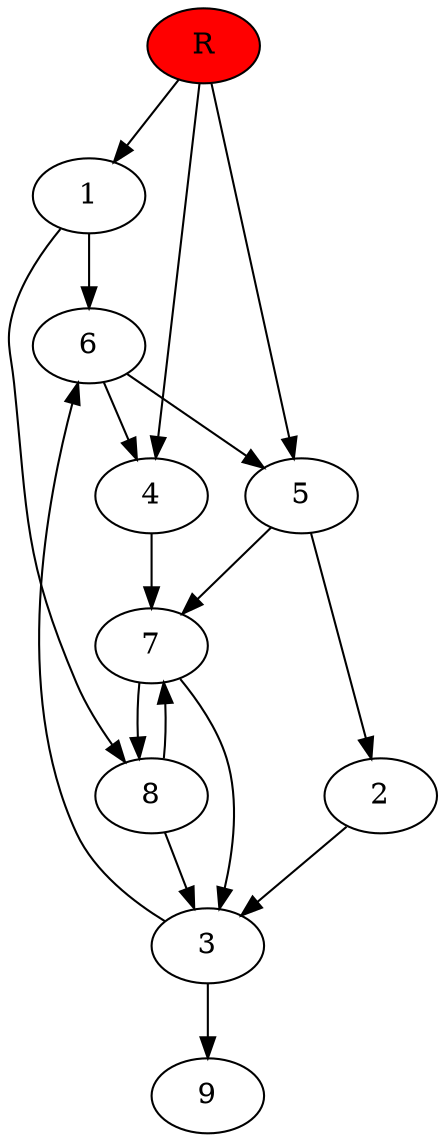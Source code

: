 digraph prb72028 {
	1
	2
	3
	4
	5
	6
	7
	8
	R [fillcolor="#ff0000" style=filled]
	1 -> 6
	1 -> 8
	2 -> 3
	3 -> 6
	3 -> 9
	4 -> 7
	5 -> 2
	5 -> 7
	6 -> 4
	6 -> 5
	7 -> 3
	7 -> 8
	8 -> 3
	8 -> 7
	R -> 1
	R -> 4
	R -> 5
}
